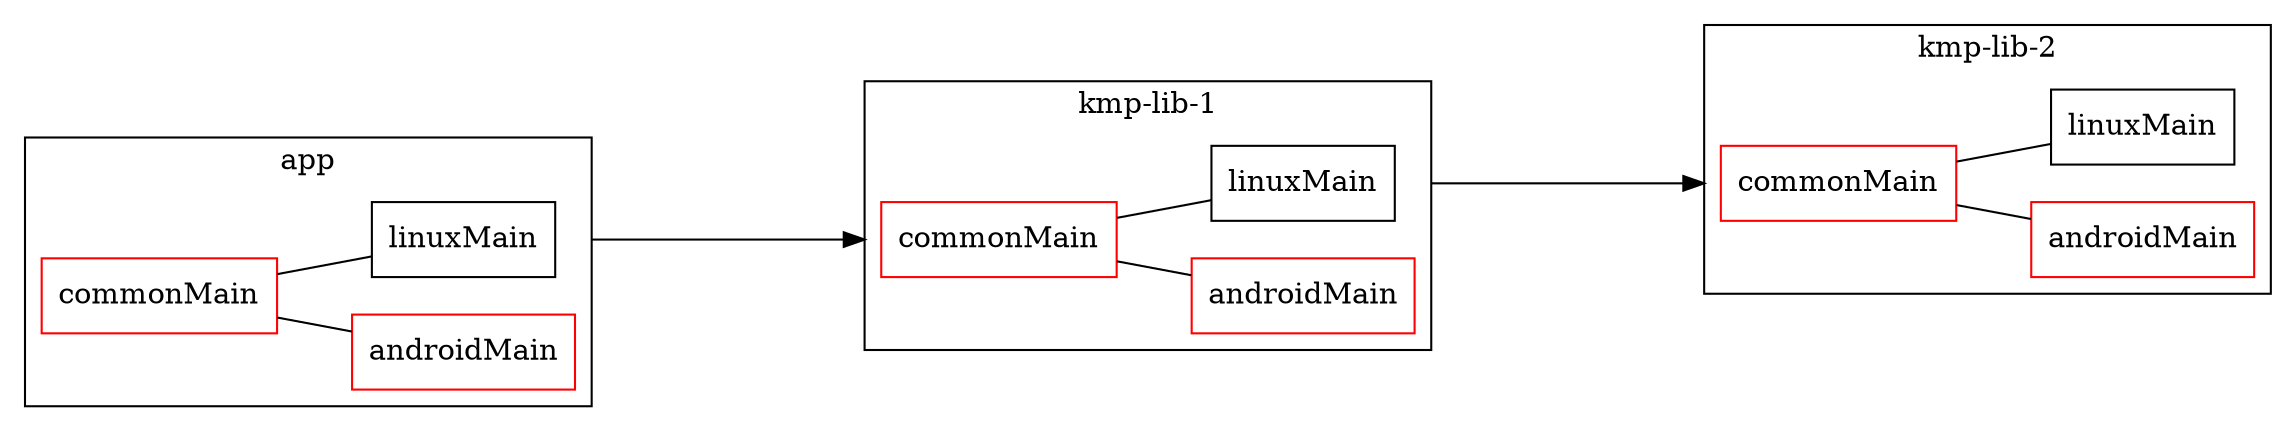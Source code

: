 digraph "root" {
edge ["dir"="forward"]
graph ["compound"="true","rankdir"="LR"]
subgraph "cluster_app" {
edge ["dir"="none"]
graph ["label"="app"]
"app:commonMain" ["label"="commonMain","shape"="box","color"="red"]
"app:androidMain" ["label"="androidMain","shape"="box","color"="red"]
"app:linuxMain" ["label"="linuxMain","shape"="box","color"="black"]
"app:commonMain" -> "app:linuxMain"
"app:commonMain" -> "app:androidMain"
}
subgraph "cluster_kmp-lib-1" {
edge ["dir"="none"]
graph ["label"="kmp-lib-1"]
"kmp-lib-1:commonMain" ["label"="commonMain","shape"="box","color"="red"]
"kmp-lib-1:androidMain" ["label"="androidMain","shape"="box","color"="red"]
"kmp-lib-1:linuxMain" ["label"="linuxMain","shape"="box","color"="black"]
"kmp-lib-1:commonMain" -> "kmp-lib-1:linuxMain"
"kmp-lib-1:commonMain" -> "kmp-lib-1:androidMain"
}
subgraph "cluster_kmp-lib-2" {
edge ["dir"="none"]
graph ["label"="kmp-lib-2"]
"kmp-lib-2:commonMain" ["label"="commonMain","shape"="box","color"="red"]
"kmp-lib-2:androidMain" ["label"="androidMain","shape"="box","color"="red"]
"kmp-lib-2:linuxMain" ["label"="linuxMain","shape"="box","color"="black"]
"kmp-lib-2:commonMain" -> "kmp-lib-2:linuxMain"
"kmp-lib-2:commonMain" -> "kmp-lib-2:androidMain"
}
"app:linuxMain" -> "kmp-lib-1:commonMain" ["ltail"="cluster_app","lhead"="cluster_kmp-lib-1","minlen"="4"]
"kmp-lib-1:linuxMain" -> "kmp-lib-2:commonMain" ["ltail"="cluster_kmp-lib-1","lhead"="cluster_kmp-lib-2","minlen"="4"]
}